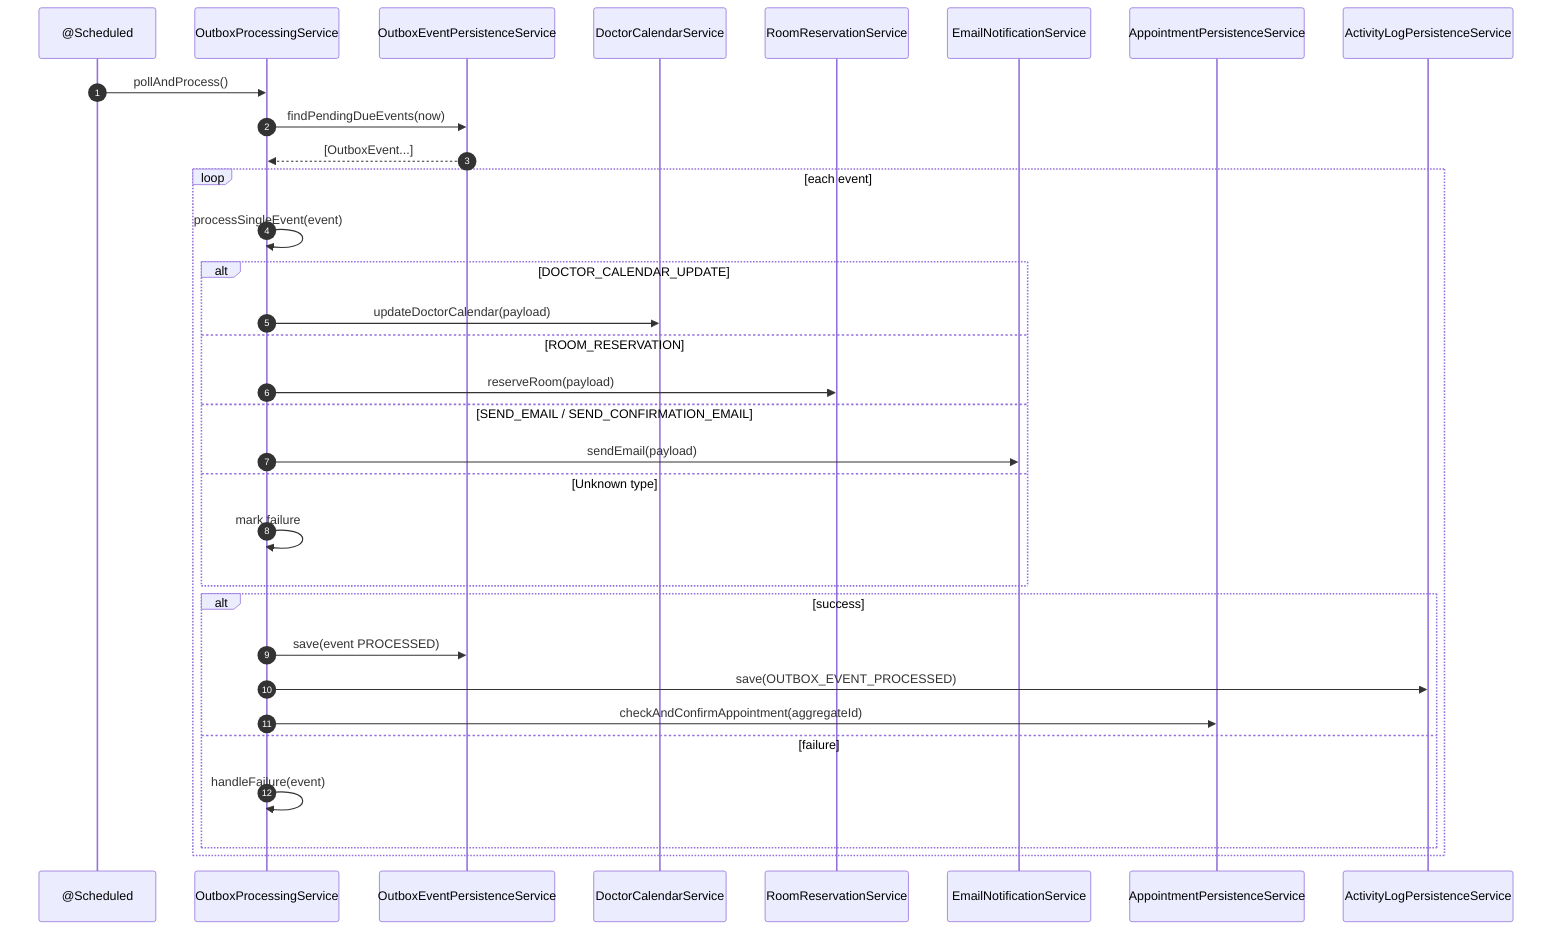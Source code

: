 sequenceDiagram
  autonumber
  participant SCH as @Scheduled
  participant OPS as OutboxProcessingService
  participant OPP as OutboxEventPersistenceService
  participant DCS as DoctorCalendarService
  participant RRS as RoomReservationService
  participant ENS as EmailNotificationService
  participant APS as AppointmentPersistenceService
  participant ALS as ActivityLogPersistenceService

  SCH->>OPS: pollAndProcess()
  OPS->>OPP: findPendingDueEvents(now)
  OPP-->>OPS: [OutboxEvent...]
  loop each event
    OPS->>OPS: processSingleEvent(event)
    alt DOCTOR_CALENDAR_UPDATE
      OPS->>DCS: updateDoctorCalendar(payload)
    else ROOM_RESERVATION
      OPS->>RRS: reserveRoom(payload)
    else SEND_EMAIL / SEND_CONFIRMATION_EMAIL
      OPS->>ENS: sendEmail(payload)
    else Unknown type
      OPS->>OPS: mark failure
    end
    alt success
      OPS->>OPP: save(event PROCESSED)
      OPS->>ALS: save(OUTBOX_EVENT_PROCESSED)
      OPS->>APS: checkAndConfirmAppointment(aggregateId)
    else failure
      OPS->>OPS: handleFailure(event)
    end
  end